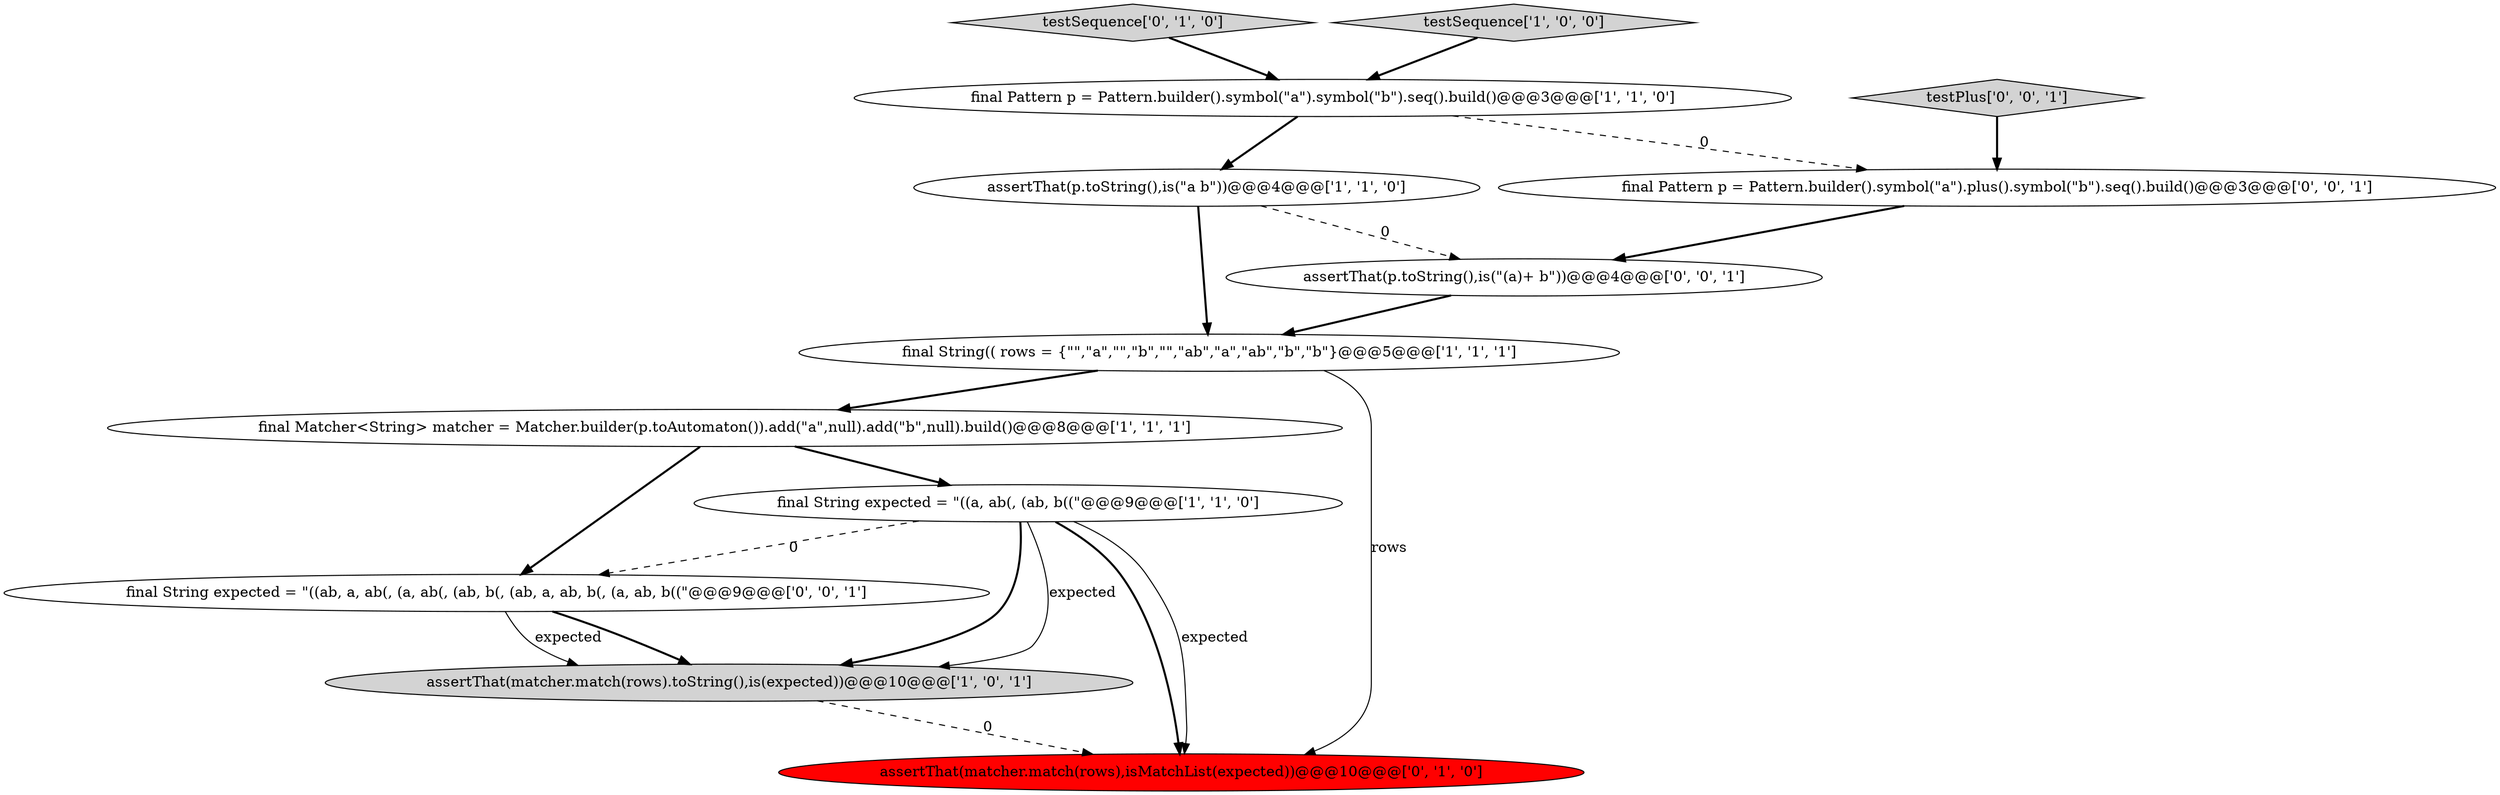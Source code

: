 digraph {
2 [style = filled, label = "assertThat(matcher.match(rows).toString(),is(expected))@@@10@@@['1', '0', '1']", fillcolor = lightgray, shape = ellipse image = "AAA0AAABBB1BBB"];
1 [style = filled, label = "final String(( rows = {\"\",\"a\",\"\",\"b\",\"\",\"ab\",\"a\",\"ab\",\"b\",\"b\"}@@@5@@@['1', '1', '1']", fillcolor = white, shape = ellipse image = "AAA0AAABBB1BBB"];
7 [style = filled, label = "testSequence['0', '1', '0']", fillcolor = lightgray, shape = diamond image = "AAA0AAABBB2BBB"];
6 [style = filled, label = "final String expected = \"((a, ab(, (ab, b((\"@@@9@@@['1', '1', '0']", fillcolor = white, shape = ellipse image = "AAA0AAABBB1BBB"];
4 [style = filled, label = "testSequence['1', '0', '0']", fillcolor = lightgray, shape = diamond image = "AAA0AAABBB1BBB"];
3 [style = filled, label = "assertThat(p.toString(),is(\"a b\"))@@@4@@@['1', '1', '0']", fillcolor = white, shape = ellipse image = "AAA0AAABBB1BBB"];
9 [style = filled, label = "final Pattern p = Pattern.builder().symbol(\"a\").plus().symbol(\"b\").seq().build()@@@3@@@['0', '0', '1']", fillcolor = white, shape = ellipse image = "AAA0AAABBB3BBB"];
8 [style = filled, label = "assertThat(matcher.match(rows),isMatchList(expected))@@@10@@@['0', '1', '0']", fillcolor = red, shape = ellipse image = "AAA1AAABBB2BBB"];
5 [style = filled, label = "final Matcher<String> matcher = Matcher.builder(p.toAutomaton()).add(\"a\",null).add(\"b\",null).build()@@@8@@@['1', '1', '1']", fillcolor = white, shape = ellipse image = "AAA0AAABBB1BBB"];
11 [style = filled, label = "testPlus['0', '0', '1']", fillcolor = lightgray, shape = diamond image = "AAA0AAABBB3BBB"];
10 [style = filled, label = "assertThat(p.toString(),is(\"(a)+ b\"))@@@4@@@['0', '0', '1']", fillcolor = white, shape = ellipse image = "AAA0AAABBB3BBB"];
12 [style = filled, label = "final String expected = \"((ab, a, ab(, (a, ab(, (ab, b(, (ab, a, ab, b(, (a, ab, b((\"@@@9@@@['0', '0', '1']", fillcolor = white, shape = ellipse image = "AAA0AAABBB3BBB"];
0 [style = filled, label = "final Pattern p = Pattern.builder().symbol(\"a\").symbol(\"b\").seq().build()@@@3@@@['1', '1', '0']", fillcolor = white, shape = ellipse image = "AAA0AAABBB1BBB"];
1->5 [style = bold, label=""];
0->3 [style = bold, label=""];
3->1 [style = bold, label=""];
6->2 [style = solid, label="expected"];
7->0 [style = bold, label=""];
9->10 [style = bold, label=""];
11->9 [style = bold, label=""];
2->8 [style = dashed, label="0"];
4->0 [style = bold, label=""];
6->12 [style = dashed, label="0"];
6->2 [style = bold, label=""];
12->2 [style = bold, label=""];
5->6 [style = bold, label=""];
12->2 [style = solid, label="expected"];
5->12 [style = bold, label=""];
6->8 [style = bold, label=""];
3->10 [style = dashed, label="0"];
0->9 [style = dashed, label="0"];
10->1 [style = bold, label=""];
6->8 [style = solid, label="expected"];
1->8 [style = solid, label="rows"];
}
